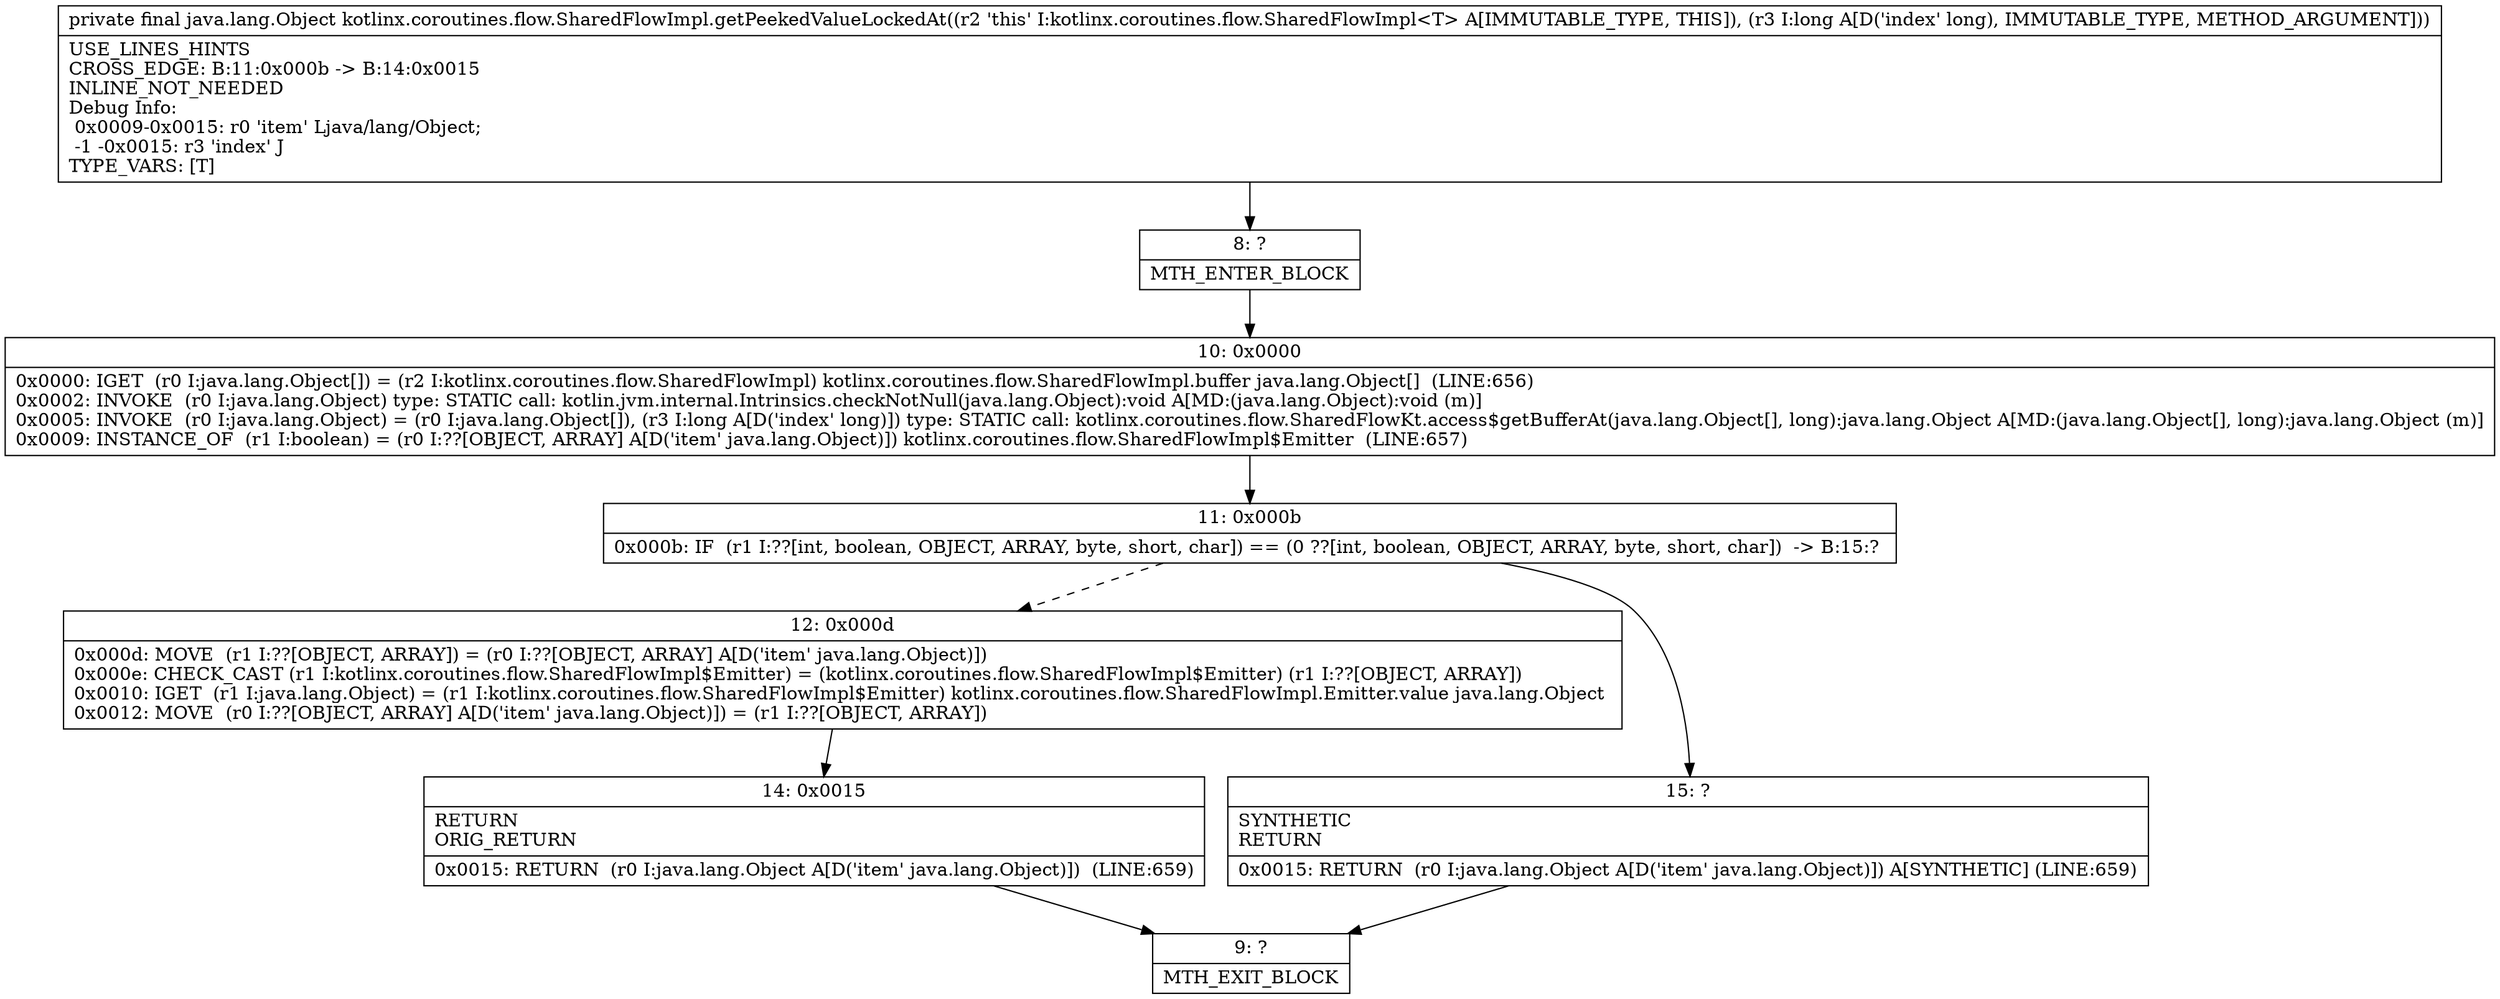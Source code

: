 digraph "CFG forkotlinx.coroutines.flow.SharedFlowImpl.getPeekedValueLockedAt(J)Ljava\/lang\/Object;" {
Node_8 [shape=record,label="{8\:\ ?|MTH_ENTER_BLOCK\l}"];
Node_10 [shape=record,label="{10\:\ 0x0000|0x0000: IGET  (r0 I:java.lang.Object[]) = (r2 I:kotlinx.coroutines.flow.SharedFlowImpl) kotlinx.coroutines.flow.SharedFlowImpl.buffer java.lang.Object[]  (LINE:656)\l0x0002: INVOKE  (r0 I:java.lang.Object) type: STATIC call: kotlin.jvm.internal.Intrinsics.checkNotNull(java.lang.Object):void A[MD:(java.lang.Object):void (m)]\l0x0005: INVOKE  (r0 I:java.lang.Object) = (r0 I:java.lang.Object[]), (r3 I:long A[D('index' long)]) type: STATIC call: kotlinx.coroutines.flow.SharedFlowKt.access$getBufferAt(java.lang.Object[], long):java.lang.Object A[MD:(java.lang.Object[], long):java.lang.Object (m)]\l0x0009: INSTANCE_OF  (r1 I:boolean) = (r0 I:??[OBJECT, ARRAY] A[D('item' java.lang.Object)]) kotlinx.coroutines.flow.SharedFlowImpl$Emitter  (LINE:657)\l}"];
Node_11 [shape=record,label="{11\:\ 0x000b|0x000b: IF  (r1 I:??[int, boolean, OBJECT, ARRAY, byte, short, char]) == (0 ??[int, boolean, OBJECT, ARRAY, byte, short, char])  \-\> B:15:? \l}"];
Node_12 [shape=record,label="{12\:\ 0x000d|0x000d: MOVE  (r1 I:??[OBJECT, ARRAY]) = (r0 I:??[OBJECT, ARRAY] A[D('item' java.lang.Object)]) \l0x000e: CHECK_CAST (r1 I:kotlinx.coroutines.flow.SharedFlowImpl$Emitter) = (kotlinx.coroutines.flow.SharedFlowImpl$Emitter) (r1 I:??[OBJECT, ARRAY]) \l0x0010: IGET  (r1 I:java.lang.Object) = (r1 I:kotlinx.coroutines.flow.SharedFlowImpl$Emitter) kotlinx.coroutines.flow.SharedFlowImpl.Emitter.value java.lang.Object \l0x0012: MOVE  (r0 I:??[OBJECT, ARRAY] A[D('item' java.lang.Object)]) = (r1 I:??[OBJECT, ARRAY]) \l}"];
Node_14 [shape=record,label="{14\:\ 0x0015|RETURN\lORIG_RETURN\l|0x0015: RETURN  (r0 I:java.lang.Object A[D('item' java.lang.Object)])  (LINE:659)\l}"];
Node_9 [shape=record,label="{9\:\ ?|MTH_EXIT_BLOCK\l}"];
Node_15 [shape=record,label="{15\:\ ?|SYNTHETIC\lRETURN\l|0x0015: RETURN  (r0 I:java.lang.Object A[D('item' java.lang.Object)]) A[SYNTHETIC] (LINE:659)\l}"];
MethodNode[shape=record,label="{private final java.lang.Object kotlinx.coroutines.flow.SharedFlowImpl.getPeekedValueLockedAt((r2 'this' I:kotlinx.coroutines.flow.SharedFlowImpl\<T\> A[IMMUTABLE_TYPE, THIS]), (r3 I:long A[D('index' long), IMMUTABLE_TYPE, METHOD_ARGUMENT]))  | USE_LINES_HINTS\lCROSS_EDGE: B:11:0x000b \-\> B:14:0x0015\lINLINE_NOT_NEEDED\lDebug Info:\l  0x0009\-0x0015: r0 'item' Ljava\/lang\/Object;\l  \-1 \-0x0015: r3 'index' J\lTYPE_VARS: [T]\l}"];
MethodNode -> Node_8;Node_8 -> Node_10;
Node_10 -> Node_11;
Node_11 -> Node_12[style=dashed];
Node_11 -> Node_15;
Node_12 -> Node_14;
Node_14 -> Node_9;
Node_15 -> Node_9;
}

